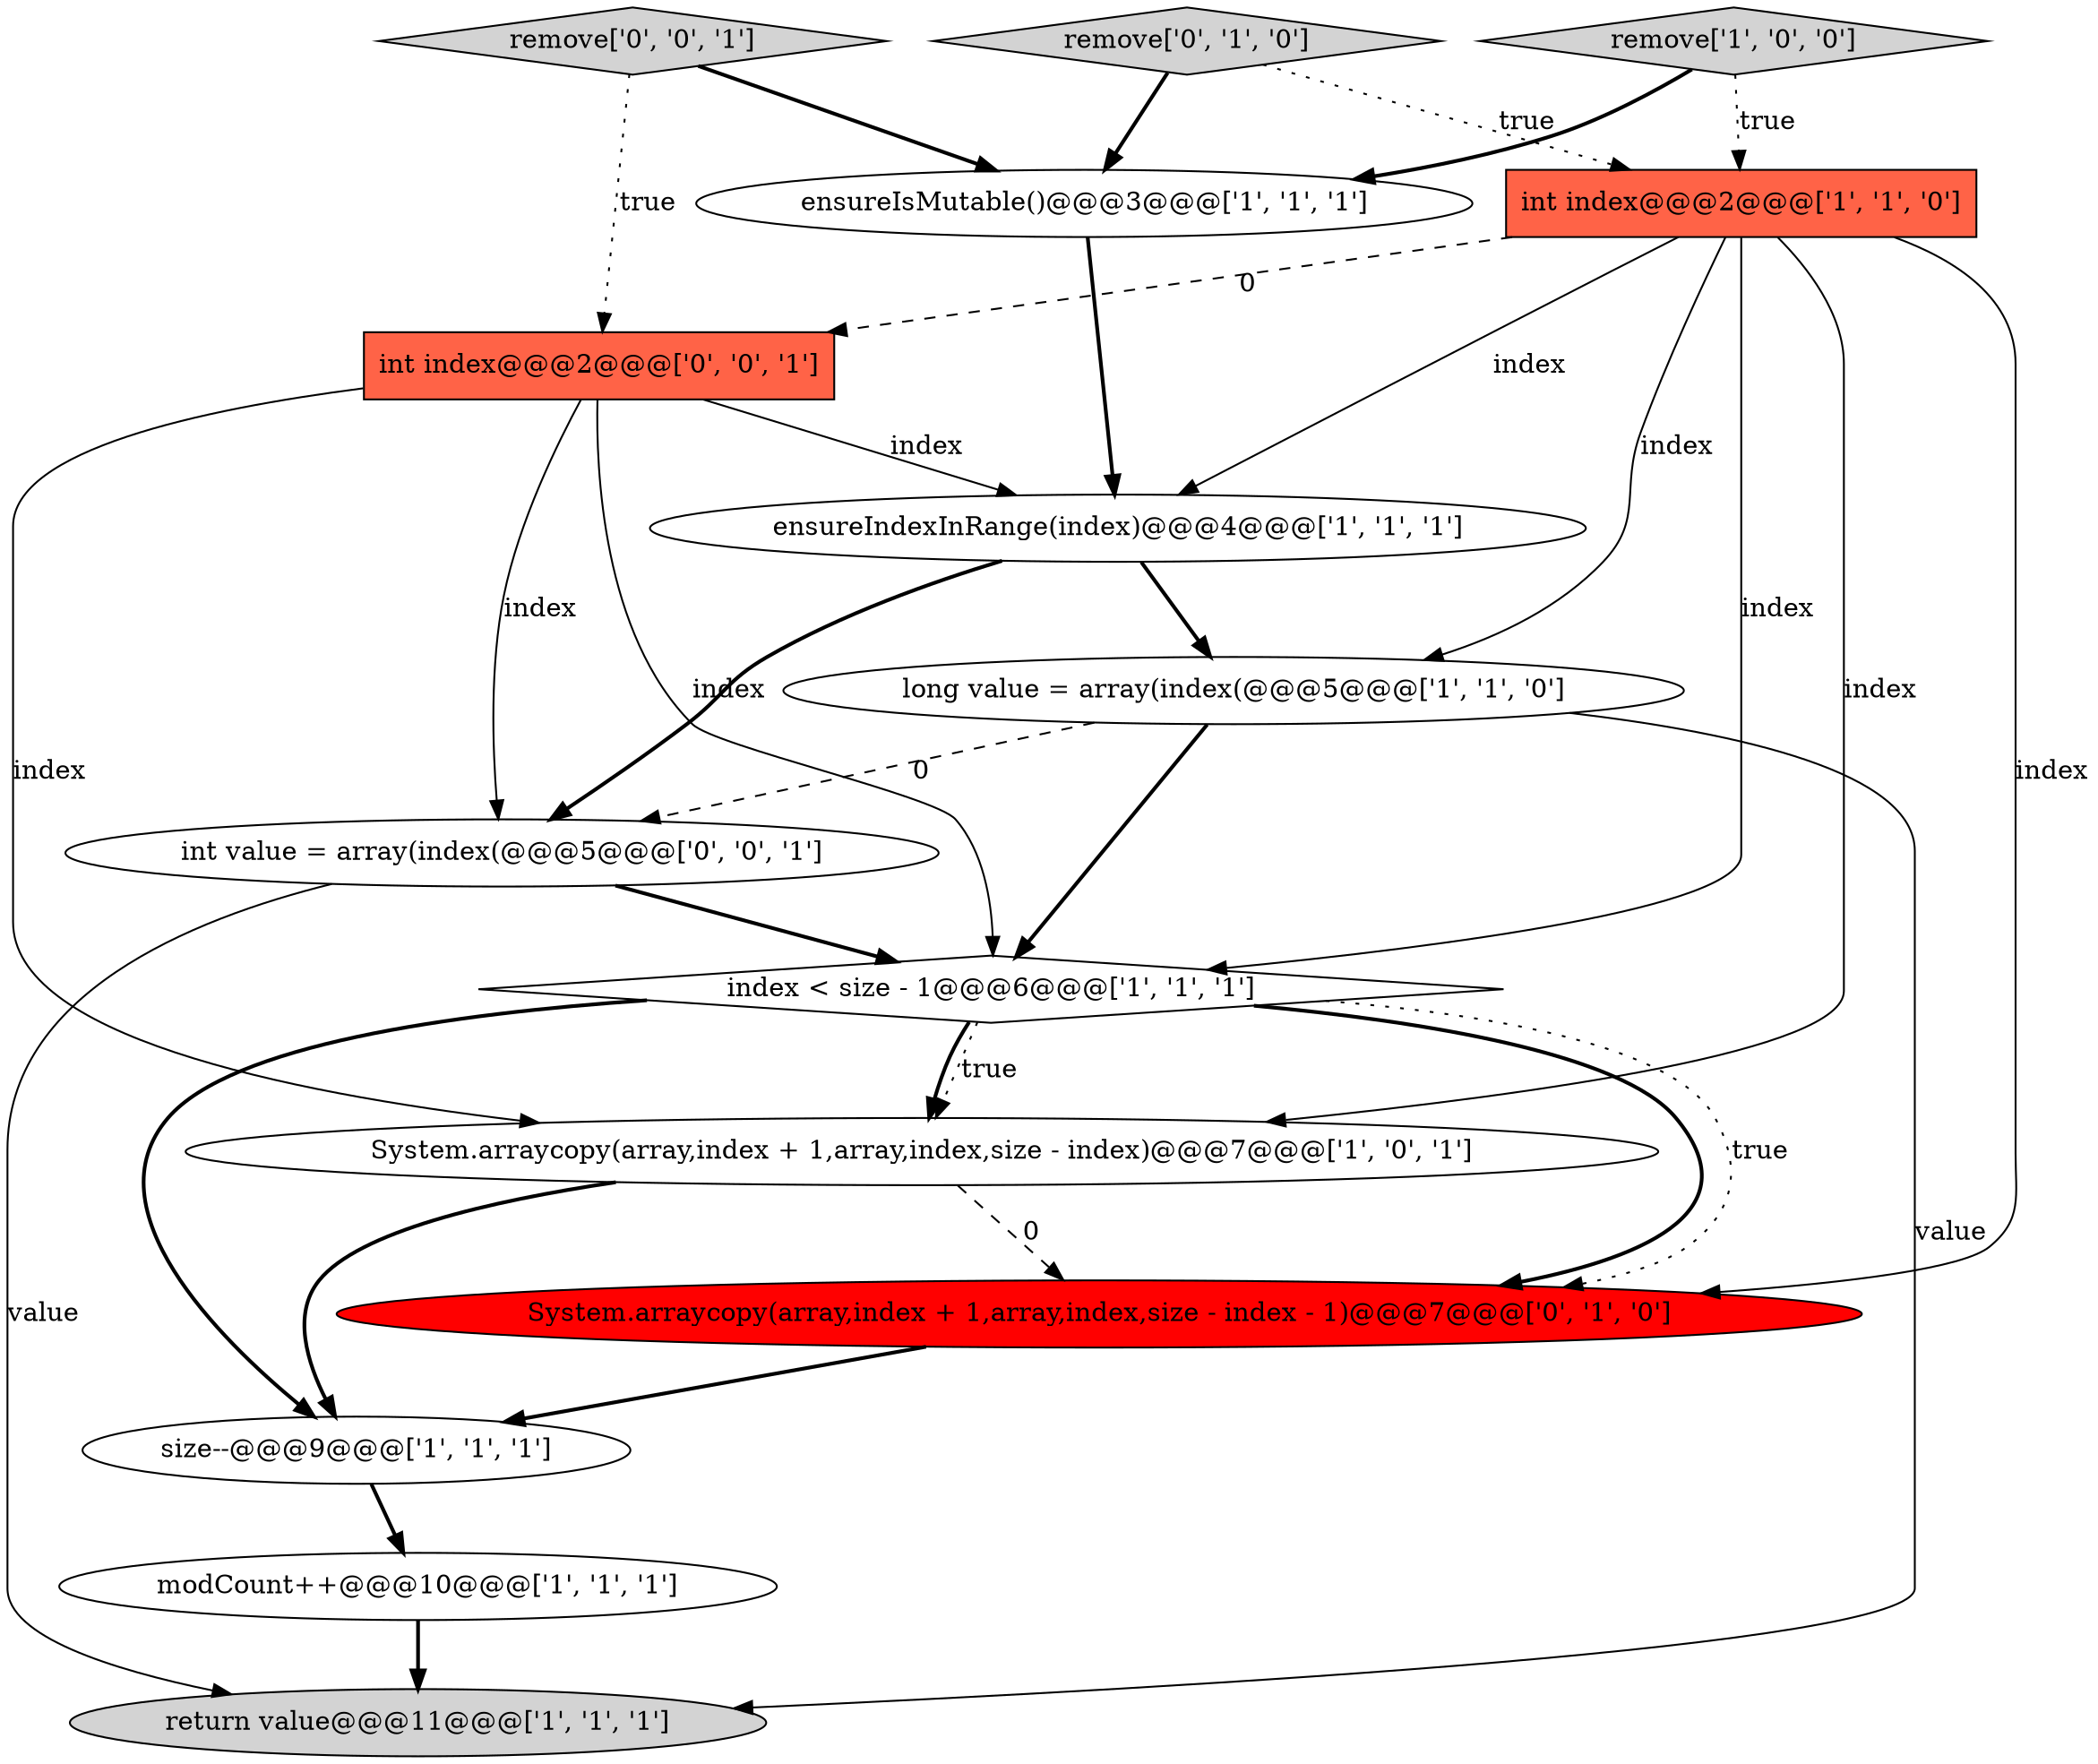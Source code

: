 digraph {
2 [style = filled, label = "remove['1', '0', '0']", fillcolor = lightgray, shape = diamond image = "AAA0AAABBB1BBB"];
0 [style = filled, label = "index < size - 1@@@6@@@['1', '1', '1']", fillcolor = white, shape = diamond image = "AAA0AAABBB1BBB"];
9 [style = filled, label = "modCount++@@@10@@@['1', '1', '1']", fillcolor = white, shape = ellipse image = "AAA0AAABBB1BBB"];
10 [style = filled, label = "remove['0', '1', '0']", fillcolor = lightgray, shape = diamond image = "AAA0AAABBB2BBB"];
11 [style = filled, label = "System.arraycopy(array,index + 1,array,index,size - index - 1)@@@7@@@['0', '1', '0']", fillcolor = red, shape = ellipse image = "AAA1AAABBB2BBB"];
13 [style = filled, label = "int value = array(index(@@@5@@@['0', '0', '1']", fillcolor = white, shape = ellipse image = "AAA0AAABBB3BBB"];
3 [style = filled, label = "long value = array(index(@@@5@@@['1', '1', '0']", fillcolor = white, shape = ellipse image = "AAA0AAABBB1BBB"];
7 [style = filled, label = "return value@@@11@@@['1', '1', '1']", fillcolor = lightgray, shape = ellipse image = "AAA0AAABBB1BBB"];
4 [style = filled, label = "int index@@@2@@@['1', '1', '0']", fillcolor = tomato, shape = box image = "AAA0AAABBB1BBB"];
1 [style = filled, label = "size--@@@9@@@['1', '1', '1']", fillcolor = white, shape = ellipse image = "AAA0AAABBB1BBB"];
6 [style = filled, label = "ensureIndexInRange(index)@@@4@@@['1', '1', '1']", fillcolor = white, shape = ellipse image = "AAA0AAABBB1BBB"];
12 [style = filled, label = "int index@@@2@@@['0', '0', '1']", fillcolor = tomato, shape = box image = "AAA0AAABBB3BBB"];
5 [style = filled, label = "ensureIsMutable()@@@3@@@['1', '1', '1']", fillcolor = white, shape = ellipse image = "AAA0AAABBB1BBB"];
8 [style = filled, label = "System.arraycopy(array,index + 1,array,index,size - index)@@@7@@@['1', '0', '1']", fillcolor = white, shape = ellipse image = "AAA0AAABBB1BBB"];
14 [style = filled, label = "remove['0', '0', '1']", fillcolor = lightgray, shape = diamond image = "AAA0AAABBB3BBB"];
6->3 [style = bold, label=""];
12->13 [style = solid, label="index"];
14->12 [style = dotted, label="true"];
3->7 [style = solid, label="value"];
11->1 [style = bold, label=""];
4->8 [style = solid, label="index"];
0->11 [style = bold, label=""];
4->6 [style = solid, label="index"];
9->7 [style = bold, label=""];
12->6 [style = solid, label="index"];
3->13 [style = dashed, label="0"];
4->11 [style = solid, label="index"];
4->3 [style = solid, label="index"];
1->9 [style = bold, label=""];
3->0 [style = bold, label=""];
4->12 [style = dashed, label="0"];
0->8 [style = dotted, label="true"];
8->1 [style = bold, label=""];
4->0 [style = solid, label="index"];
10->5 [style = bold, label=""];
13->7 [style = solid, label="value"];
5->6 [style = bold, label=""];
0->1 [style = bold, label=""];
6->13 [style = bold, label=""];
2->4 [style = dotted, label="true"];
0->8 [style = bold, label=""];
13->0 [style = bold, label=""];
10->4 [style = dotted, label="true"];
8->11 [style = dashed, label="0"];
0->11 [style = dotted, label="true"];
12->0 [style = solid, label="index"];
2->5 [style = bold, label=""];
14->5 [style = bold, label=""];
12->8 [style = solid, label="index"];
}

